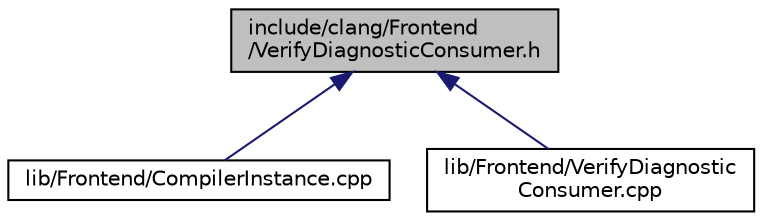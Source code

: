 digraph "include/clang/Frontend/VerifyDiagnosticConsumer.h"
{
 // LATEX_PDF_SIZE
  bgcolor="transparent";
  edge [fontname="Helvetica",fontsize="10",labelfontname="Helvetica",labelfontsize="10"];
  node [fontname="Helvetica",fontsize="10",shape=record];
  Node1 [label="include/clang/Frontend\l/VerifyDiagnosticConsumer.h",height=0.2,width=0.4,color="black", fillcolor="grey75", style="filled", fontcolor="black",tooltip=" "];
  Node1 -> Node2 [dir="back",color="midnightblue",fontsize="10",style="solid",fontname="Helvetica"];
  Node2 [label="lib/Frontend/CompilerInstance.cpp",height=0.2,width=0.4,color="black",URL="$CompilerInstance_8cpp.html",tooltip=" "];
  Node1 -> Node3 [dir="back",color="midnightblue",fontsize="10",style="solid",fontname="Helvetica"];
  Node3 [label="lib/Frontend/VerifyDiagnostic\lConsumer.cpp",height=0.2,width=0.4,color="black",URL="$VerifyDiagnosticConsumer_8cpp.html",tooltip=" "];
}
